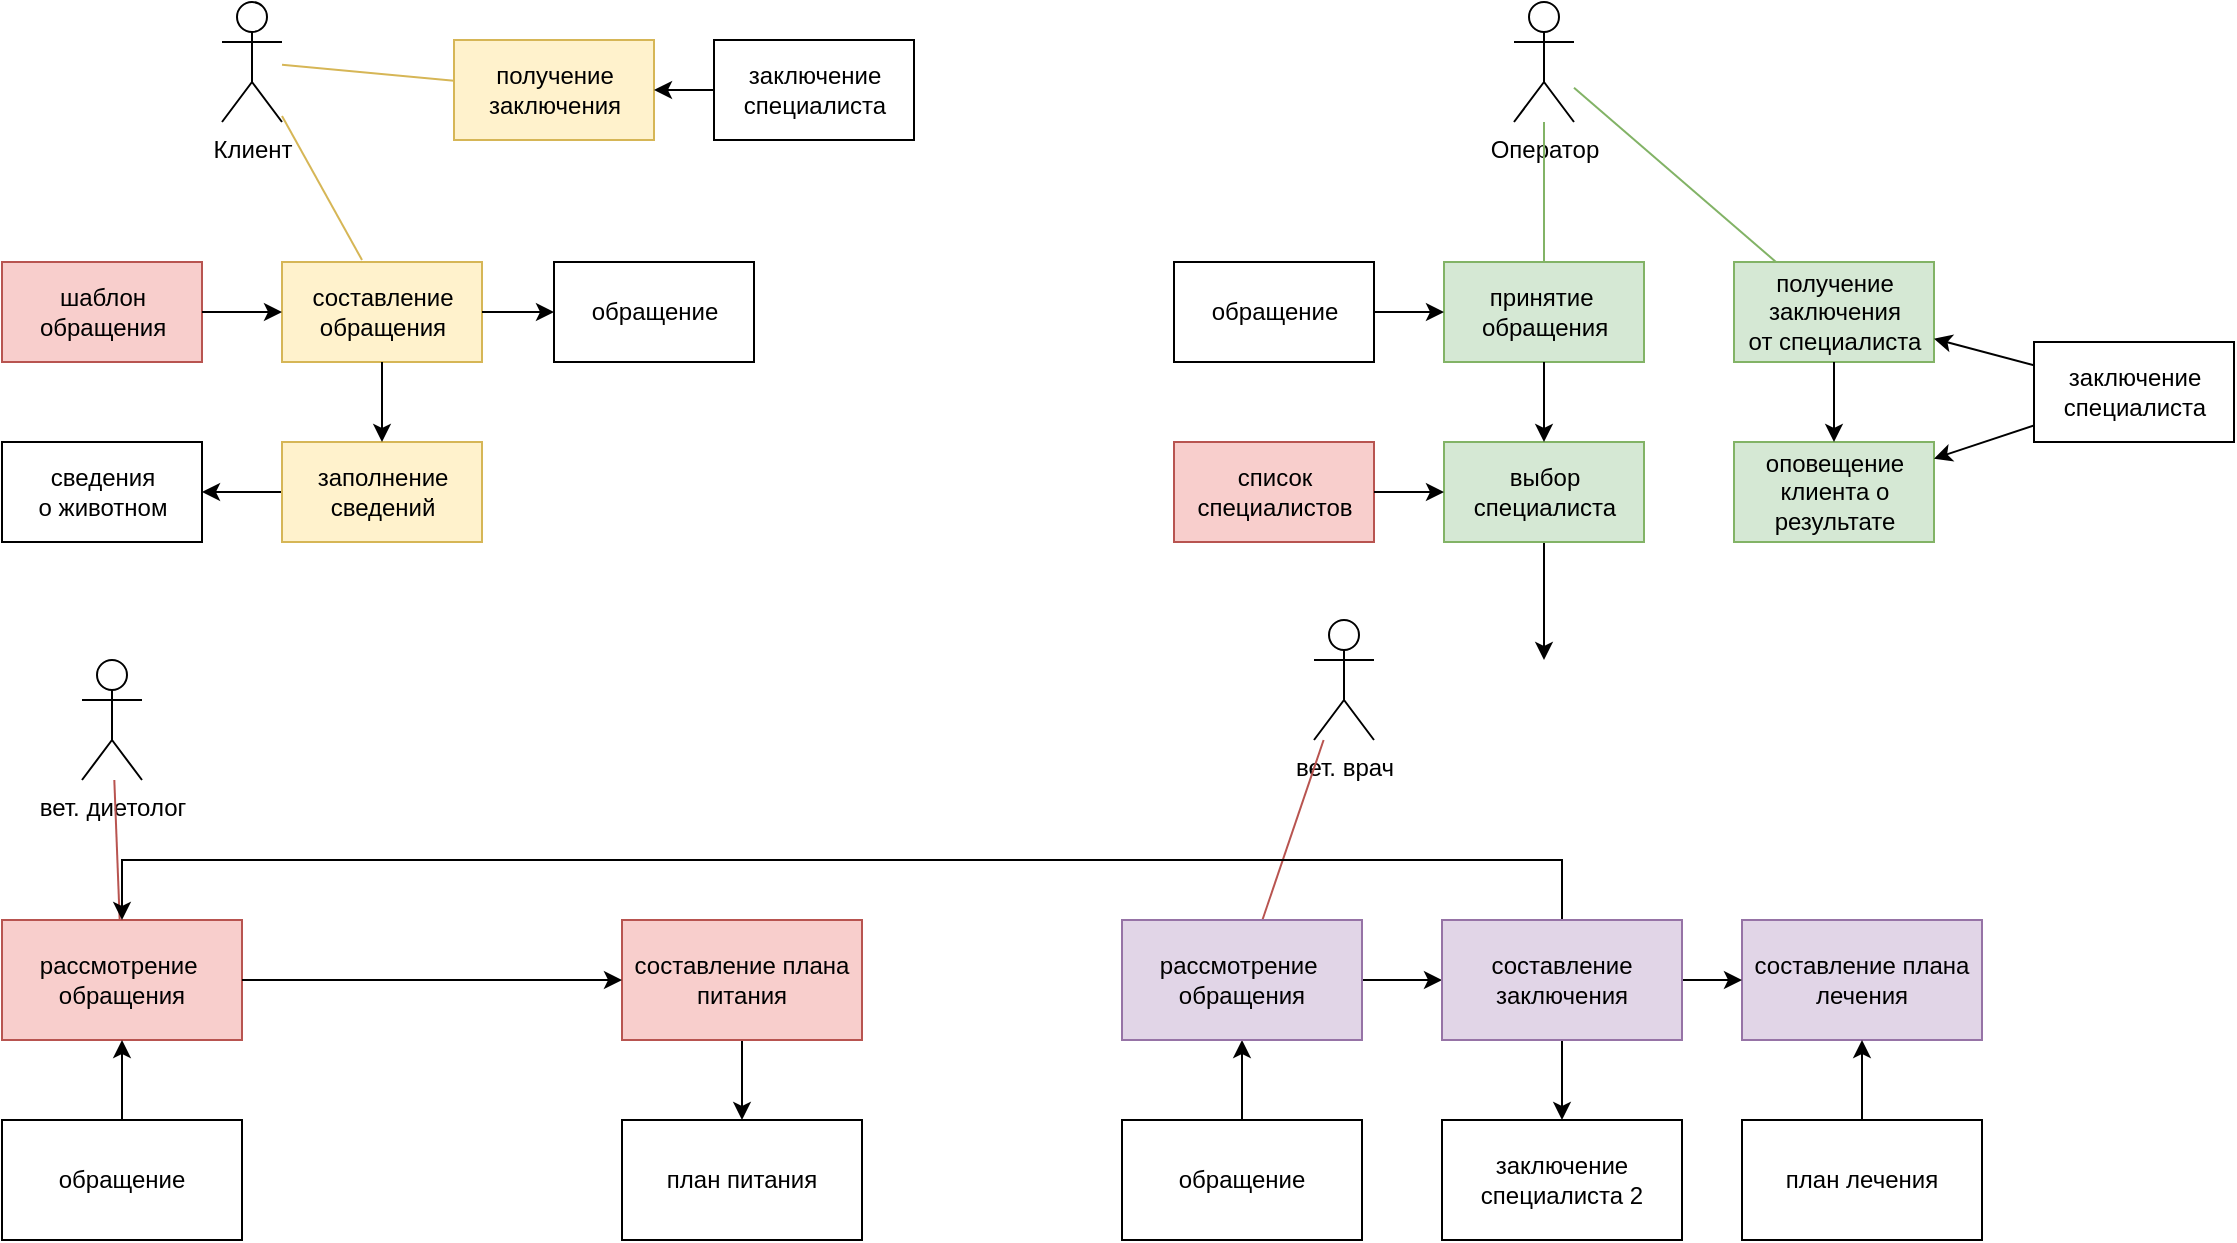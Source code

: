<mxfile version="15.4.3" type="github">
  <diagram id="j2fxM-sFjxdly1YEMKlo" name="Страница 1">
    <mxGraphModel dx="1038" dy="495" grid="1" gridSize="10" guides="1" tooltips="1" connect="1" arrows="1" fold="1" page="1" pageScale="1" pageWidth="1169" pageHeight="1654" math="0" shadow="0">
      <root>
        <mxCell id="0" />
        <mxCell id="1" parent="0" />
        <mxCell id="SkLQpkn3maGRPMSLVxLG-39" value="Клиент" style="shape=umlActor;verticalLabelPosition=bottom;verticalAlign=top;html=1;outlineConnect=0;" parent="1" vertex="1">
          <mxGeometry x="134" y="21" width="30" height="60" as="geometry" />
        </mxCell>
        <mxCell id="SkLQpkn3maGRPMSLVxLG-40" value="составление &lt;br&gt;обращения" style="html=1;dashed=0;whitespace=wrap;fillColor=#fff2cc;strokeColor=#d6b656;" parent="1" vertex="1">
          <mxGeometry x="164" y="151" width="100" height="50" as="geometry" />
        </mxCell>
        <mxCell id="SkLQpkn3maGRPMSLVxLG-41" value="шаблон&lt;br&gt;обращения" style="html=1;dashed=0;whitespace=wrap;fillColor=#f8cecc;strokeColor=#b85450;" parent="1" vertex="1">
          <mxGeometry x="24" y="151" width="100" height="50" as="geometry" />
        </mxCell>
        <mxCell id="1h8o2PvppzxLWvazJ7VE-4" style="edgeStyle=orthogonalEdgeStyle;rounded=0;orthogonalLoop=1;jettySize=auto;html=1;endArrow=classic;endFill=1;" edge="1" parent="1" source="SkLQpkn3maGRPMSLVxLG-42" target="SkLQpkn3maGRPMSLVxLG-43">
          <mxGeometry relative="1" as="geometry" />
        </mxCell>
        <mxCell id="SkLQpkn3maGRPMSLVxLG-42" value="заполнение &lt;br&gt;сведений" style="html=1;dashed=0;whitespace=wrap;fillColor=#fff2cc;strokeColor=#d6b656;" parent="1" vertex="1">
          <mxGeometry x="164" y="241" width="100" height="50" as="geometry" />
        </mxCell>
        <mxCell id="SkLQpkn3maGRPMSLVxLG-43" value="сведения &lt;br&gt;о животном" style="html=1;dashed=0;whitespace=wrap;" parent="1" vertex="1">
          <mxGeometry x="24" y="241" width="100" height="50" as="geometry" />
        </mxCell>
        <mxCell id="SkLQpkn3maGRPMSLVxLG-44" value="" style="endArrow=none;html=1;entryX=0.4;entryY=-0.02;entryDx=0;entryDy=0;entryPerimeter=0;fillColor=#fff2cc;strokeColor=#d6b656;endFill=0;" parent="1" source="SkLQpkn3maGRPMSLVxLG-39" target="SkLQpkn3maGRPMSLVxLG-40" edge="1">
          <mxGeometry width="50" height="50" relative="1" as="geometry">
            <mxPoint x="156" y="91" as="sourcePoint" />
            <mxPoint x="224" y="141" as="targetPoint" />
          </mxGeometry>
        </mxCell>
        <mxCell id="SkLQpkn3maGRPMSLVxLG-46" value="" style="endArrow=classic;html=1;" parent="1" source="SkLQpkn3maGRPMSLVxLG-41" target="SkLQpkn3maGRPMSLVxLG-40" edge="1">
          <mxGeometry width="50" height="50" relative="1" as="geometry">
            <mxPoint x="334" y="161" as="sourcePoint" />
            <mxPoint x="384" y="111" as="targetPoint" />
          </mxGeometry>
        </mxCell>
        <mxCell id="SkLQpkn3maGRPMSLVxLG-47" value="" style="endArrow=classic;html=1;" parent="1" source="SkLQpkn3maGRPMSLVxLG-40" target="SkLQpkn3maGRPMSLVxLG-42" edge="1">
          <mxGeometry width="50" height="50" relative="1" as="geometry">
            <mxPoint x="334" y="161" as="sourcePoint" />
            <mxPoint x="384" y="111" as="targetPoint" />
          </mxGeometry>
        </mxCell>
        <mxCell id="SkLQpkn3maGRPMSLVxLG-49" value="Оператор" style="shape=umlActor;verticalLabelPosition=bottom;verticalAlign=top;html=1;outlineConnect=0;" parent="1" vertex="1">
          <mxGeometry x="780" y="21" width="30" height="60" as="geometry" />
        </mxCell>
        <mxCell id="SkLQpkn3maGRPMSLVxLG-50" value="обращение" style="html=1;dashed=0;whitespace=wrap;" parent="1" vertex="1">
          <mxGeometry x="300" y="151" width="100" height="50" as="geometry" />
        </mxCell>
        <mxCell id="SkLQpkn3maGRPMSLVxLG-51" value="" style="endArrow=classic;html=1;" parent="1" source="SkLQpkn3maGRPMSLVxLG-40" target="SkLQpkn3maGRPMSLVxLG-50" edge="1">
          <mxGeometry width="50" height="50" relative="1" as="geometry">
            <mxPoint x="354" y="181" as="sourcePoint" />
            <mxPoint x="439" y="181" as="targetPoint" />
          </mxGeometry>
        </mxCell>
        <mxCell id="SkLQpkn3maGRPMSLVxLG-52" value="принятие&amp;nbsp;&lt;br&gt;обращения" style="html=1;dashed=0;whitespace=wrap;fillColor=#d5e8d4;strokeColor=#82b366;" parent="1" vertex="1">
          <mxGeometry x="745" y="151" width="100" height="50" as="geometry" />
        </mxCell>
        <mxCell id="SkLQpkn3maGRPMSLVxLG-53" value="обращение" style="html=1;dashed=0;whitespace=wrap;" parent="1" vertex="1">
          <mxGeometry x="610" y="151" width="100" height="50" as="geometry" />
        </mxCell>
        <mxCell id="zxGxXdGogj-dKgFZr41c-1" style="edgeStyle=orthogonalEdgeStyle;rounded=0;orthogonalLoop=1;jettySize=auto;html=1;endArrow=classic;endFill=1;" edge="1" parent="1" source="SkLQpkn3maGRPMSLVxLG-54">
          <mxGeometry relative="1" as="geometry">
            <mxPoint x="795" y="350" as="targetPoint" />
          </mxGeometry>
        </mxCell>
        <mxCell id="SkLQpkn3maGRPMSLVxLG-54" value="выбор &lt;br&gt;специалиста" style="html=1;dashed=0;whitespace=wrap;fillColor=#d5e8d4;strokeColor=#82b366;" parent="1" vertex="1">
          <mxGeometry x="745" y="241" width="100" height="50" as="geometry" />
        </mxCell>
        <mxCell id="SkLQpkn3maGRPMSLVxLG-55" value="список &lt;br&gt;специалистов" style="html=1;dashed=0;whitespace=wrap;fillColor=#f8cecc;strokeColor=#b85450;" parent="1" vertex="1">
          <mxGeometry x="610" y="241" width="100" height="50" as="geometry" />
        </mxCell>
        <mxCell id="SkLQpkn3maGRPMSLVxLG-56" value="" style="endArrow=none;html=1;fillColor=#d5e8d4;strokeColor=#82b366;endFill=0;" parent="1" source="SkLQpkn3maGRPMSLVxLG-49" target="SkLQpkn3maGRPMSLVxLG-52" edge="1">
          <mxGeometry width="50" height="50" relative="1" as="geometry">
            <mxPoint x="540" y="220" as="sourcePoint" />
            <mxPoint x="590" y="170" as="targetPoint" />
          </mxGeometry>
        </mxCell>
        <mxCell id="SkLQpkn3maGRPMSLVxLG-57" value="" style="endArrow=classic;html=1;" parent="1" source="SkLQpkn3maGRPMSLVxLG-52" target="SkLQpkn3maGRPMSLVxLG-54" edge="1">
          <mxGeometry width="50" height="50" relative="1" as="geometry">
            <mxPoint x="540" y="280" as="sourcePoint" />
            <mxPoint x="590" y="230" as="targetPoint" />
          </mxGeometry>
        </mxCell>
        <mxCell id="SkLQpkn3maGRPMSLVxLG-58" value="" style="endArrow=classic;html=1;" parent="1" source="SkLQpkn3maGRPMSLVxLG-55" target="SkLQpkn3maGRPMSLVxLG-54" edge="1">
          <mxGeometry width="50" height="50" relative="1" as="geometry">
            <mxPoint x="540" y="220" as="sourcePoint" />
            <mxPoint x="590" y="170" as="targetPoint" />
          </mxGeometry>
        </mxCell>
        <mxCell id="SkLQpkn3maGRPMSLVxLG-59" value="" style="endArrow=classic;html=1;" parent="1" source="SkLQpkn3maGRPMSLVxLG-53" target="SkLQpkn3maGRPMSLVxLG-52" edge="1">
          <mxGeometry width="50" height="50" relative="1" as="geometry">
            <mxPoint x="590" y="230" as="sourcePoint" />
            <mxPoint x="610" y="210" as="targetPoint" />
          </mxGeometry>
        </mxCell>
        <mxCell id="SkLQpkn3maGRPMSLVxLG-60" value="получение &lt;br&gt;заключения" style="html=1;dashed=0;whitespace=wrap;fillColor=#fff2cc;strokeColor=#d6b656;" parent="1" vertex="1">
          <mxGeometry x="250" y="40" width="100" height="50" as="geometry" />
        </mxCell>
        <mxCell id="SkLQpkn3maGRPMSLVxLG-61" value="заключение&lt;br&gt;специалиста" style="html=1;dashed=0;whitespace=wrap;fillColor=#ffffff;strokeColor=#000000;" parent="1" vertex="1">
          <mxGeometry x="380" y="40" width="100" height="50" as="geometry" />
        </mxCell>
        <mxCell id="SkLQpkn3maGRPMSLVxLG-62" value="" style="endArrow=none;html=1;fillColor=#fff2cc;strokeColor=#d6b656;endFill=0;" parent="1" source="SkLQpkn3maGRPMSLVxLG-39" target="SkLQpkn3maGRPMSLVxLG-60" edge="1">
          <mxGeometry width="50" height="50" relative="1" as="geometry">
            <mxPoint x="310" y="210" as="sourcePoint" />
            <mxPoint x="360" y="160" as="targetPoint" />
          </mxGeometry>
        </mxCell>
        <mxCell id="SkLQpkn3maGRPMSLVxLG-63" value="" style="endArrow=classic;html=1;" parent="1" source="SkLQpkn3maGRPMSLVxLG-61" target="SkLQpkn3maGRPMSLVxLG-60" edge="1">
          <mxGeometry width="50" height="50" relative="1" as="geometry">
            <mxPoint x="360" y="160" as="sourcePoint" />
            <mxPoint x="310" y="210" as="targetPoint" />
          </mxGeometry>
        </mxCell>
        <mxCell id="SkLQpkn3maGRPMSLVxLG-64" value="получение&lt;br&gt;&amp;nbsp;заключения&amp;nbsp;&lt;br&gt;от специалиста" style="html=1;dashed=0;whitespace=wrap;fillColor=#d5e8d4;strokeColor=#82b366;" parent="1" vertex="1">
          <mxGeometry x="890" y="151" width="100" height="50" as="geometry" />
        </mxCell>
        <mxCell id="SkLQpkn3maGRPMSLVxLG-65" value="заключение &lt;br&gt;специалиста" style="html=1;dashed=0;whitespace=wrap;" parent="1" vertex="1">
          <mxGeometry x="1040" y="191" width="100" height="50" as="geometry" />
        </mxCell>
        <mxCell id="SkLQpkn3maGRPMSLVxLG-66" value="оповещение &lt;br&gt;клиента о &lt;br&gt;результате" style="html=1;dashed=0;whitespace=wrap;fillColor=#d5e8d4;strokeColor=#82b366;" parent="1" vertex="1">
          <mxGeometry x="890" y="241" width="100" height="50" as="geometry" />
        </mxCell>
        <mxCell id="SkLQpkn3maGRPMSLVxLG-67" value="" style="endArrow=classic;html=1;" parent="1" source="SkLQpkn3maGRPMSLVxLG-65" target="SkLQpkn3maGRPMSLVxLG-64" edge="1">
          <mxGeometry width="50" height="50" relative="1" as="geometry">
            <mxPoint x="680" y="190" as="sourcePoint" />
            <mxPoint x="730" y="140" as="targetPoint" />
          </mxGeometry>
        </mxCell>
        <mxCell id="SkLQpkn3maGRPMSLVxLG-68" value="" style="endArrow=classic;html=1;" parent="1" source="SkLQpkn3maGRPMSLVxLG-65" target="SkLQpkn3maGRPMSLVxLG-66" edge="1">
          <mxGeometry width="50" height="50" relative="1" as="geometry">
            <mxPoint x="680" y="190" as="sourcePoint" />
            <mxPoint x="730" y="140" as="targetPoint" />
          </mxGeometry>
        </mxCell>
        <mxCell id="SkLQpkn3maGRPMSLVxLG-69" value="" style="endArrow=none;html=1;fillColor=#d5e8d4;strokeColor=#82b366;endFill=0;" parent="1" source="SkLQpkn3maGRPMSLVxLG-49" target="SkLQpkn3maGRPMSLVxLG-64" edge="1">
          <mxGeometry width="50" height="50" relative="1" as="geometry">
            <mxPoint x="830" y="190" as="sourcePoint" />
            <mxPoint x="880" y="140" as="targetPoint" />
          </mxGeometry>
        </mxCell>
        <mxCell id="SkLQpkn3maGRPMSLVxLG-71" value="вет. диетолог" style="shape=umlActor;verticalLabelPosition=bottom;verticalAlign=top;html=1;outlineConnect=0;" parent="1" vertex="1">
          <mxGeometry x="64" y="350" width="30" height="60" as="geometry" />
        </mxCell>
        <mxCell id="SkLQpkn3maGRPMSLVxLG-72" value="рассмотрение&amp;nbsp;&lt;br&gt;обращения" style="rounded=0;whiteSpace=wrap;html=1;fillColor=#f8cecc;strokeColor=#b85450;" parent="1" vertex="1">
          <mxGeometry x="24" y="480" width="120" height="60" as="geometry" />
        </mxCell>
        <mxCell id="zxGxXdGogj-dKgFZr41c-2" style="edgeStyle=orthogonalEdgeStyle;rounded=0;orthogonalLoop=1;jettySize=auto;html=1;endArrow=classic;endFill=1;" edge="1" parent="1" source="SkLQpkn3maGRPMSLVxLG-74" target="SkLQpkn3maGRPMSLVxLG-77">
          <mxGeometry relative="1" as="geometry" />
        </mxCell>
        <mxCell id="SkLQpkn3maGRPMSLVxLG-74" value="составление плана питания" style="rounded=0;whiteSpace=wrap;html=1;fillColor=#f8cecc;strokeColor=#b85450;" parent="1" vertex="1">
          <mxGeometry x="334" y="480" width="120" height="60" as="geometry" />
        </mxCell>
        <mxCell id="SkLQpkn3maGRPMSLVxLG-75" value="обращение" style="rounded=0;whiteSpace=wrap;html=1;" parent="1" vertex="1">
          <mxGeometry x="24" y="580" width="120" height="60" as="geometry" />
        </mxCell>
        <mxCell id="SkLQpkn3maGRPMSLVxLG-77" value="план питания" style="rounded=0;whiteSpace=wrap;html=1;" parent="1" vertex="1">
          <mxGeometry x="334" y="580" width="120" height="60" as="geometry" />
        </mxCell>
        <mxCell id="SkLQpkn3maGRPMSLVxLG-78" value="" style="endArrow=classic;html=1;" parent="1" source="SkLQpkn3maGRPMSLVxLG-75" target="SkLQpkn3maGRPMSLVxLG-72" edge="1">
          <mxGeometry width="50" height="50" relative="1" as="geometry">
            <mxPoint x="234" y="380" as="sourcePoint" />
            <mxPoint x="284" y="330" as="targetPoint" />
          </mxGeometry>
        </mxCell>
        <mxCell id="SkLQpkn3maGRPMSLVxLG-79" value="" style="endArrow=classic;html=1;" parent="1" source="SkLQpkn3maGRPMSLVxLG-72" target="SkLQpkn3maGRPMSLVxLG-74" edge="1">
          <mxGeometry width="50" height="50" relative="1" as="geometry">
            <mxPoint x="394" y="410" as="sourcePoint" />
            <mxPoint x="184" y="510" as="targetPoint" />
          </mxGeometry>
        </mxCell>
        <mxCell id="SkLQpkn3maGRPMSLVxLG-84" value="" style="endArrow=classic;html=1;" parent="1" source="SkLQpkn3maGRPMSLVxLG-64" target="SkLQpkn3maGRPMSLVxLG-66" edge="1">
          <mxGeometry width="50" height="50" relative="1" as="geometry">
            <mxPoint x="720" y="240" as="sourcePoint" />
            <mxPoint x="770" y="190" as="targetPoint" />
          </mxGeometry>
        </mxCell>
        <mxCell id="SkLQpkn3maGRPMSLVxLG-85" value="" style="endArrow=none;html=1;fillColor=#f8cecc;strokeColor=#b85450;endFill=0;" parent="1" source="SkLQpkn3maGRPMSLVxLG-71" target="SkLQpkn3maGRPMSLVxLG-72" edge="1">
          <mxGeometry width="50" height="50" relative="1" as="geometry">
            <mxPoint x="4.004" y="420" as="sourcePoint" />
            <mxPoint x="6.696" y="490" as="targetPoint" />
          </mxGeometry>
        </mxCell>
        <mxCell id="SkLQpkn3maGRPMSLVxLG-86" value="вет. врач" style="shape=umlActor;verticalLabelPosition=bottom;verticalAlign=top;html=1;outlineConnect=0;" parent="1" vertex="1">
          <mxGeometry x="680" y="330" width="30" height="60" as="geometry" />
        </mxCell>
        <mxCell id="SkLQpkn3maGRPMSLVxLG-87" value="рассмотрение&amp;nbsp;&lt;br&gt;обращения" style="rounded=0;whiteSpace=wrap;html=1;fillColor=#f8cecc;strokeColor=#b85450;" parent="1" vertex="1">
          <mxGeometry x="584" y="480" width="120" height="60" as="geometry" />
        </mxCell>
        <mxCell id="SkLQpkn3maGRPMSLVxLG-88" value="составление заключения" style="rounded=0;whiteSpace=wrap;html=1;fillColor=#f8cecc;strokeColor=#b85450;" parent="1" vertex="1">
          <mxGeometry x="744" y="480" width="120" height="60" as="geometry" />
        </mxCell>
        <mxCell id="SkLQpkn3maGRPMSLVxLG-89" value="составление плана лечения" style="rounded=0;whiteSpace=wrap;html=1;fillColor=#e1d5e7;strokeColor=#9673a6;" parent="1" vertex="1">
          <mxGeometry x="894" y="480" width="120" height="60" as="geometry" />
        </mxCell>
        <mxCell id="SkLQpkn3maGRPMSLVxLG-90" value="готовое обращение" style="rounded=0;whiteSpace=wrap;html=1;fillColor=#f8cecc;strokeColor=#b85450;" parent="1" vertex="1">
          <mxGeometry x="584" y="580" width="120" height="60" as="geometry" />
        </mxCell>
        <mxCell id="SkLQpkn3maGRPMSLVxLG-91" value="заключение специалиста 2" style="rounded=0;whiteSpace=wrap;html=1;" parent="1" vertex="1">
          <mxGeometry x="744" y="580" width="120" height="60" as="geometry" />
        </mxCell>
        <mxCell id="SkLQpkn3maGRPMSLVxLG-92" value="план лечения" style="rounded=0;whiteSpace=wrap;html=1;" parent="1" vertex="1">
          <mxGeometry x="894" y="580" width="120" height="60" as="geometry" />
        </mxCell>
        <mxCell id="SkLQpkn3maGRPMSLVxLG-93" value="" style="endArrow=classic;html=1;" parent="1" source="SkLQpkn3maGRPMSLVxLG-90" target="SkLQpkn3maGRPMSLVxLG-87" edge="1">
          <mxGeometry width="50" height="50" relative="1" as="geometry">
            <mxPoint x="794" y="380" as="sourcePoint" />
            <mxPoint x="844" y="330" as="targetPoint" />
          </mxGeometry>
        </mxCell>
        <mxCell id="SkLQpkn3maGRPMSLVxLG-94" value="" style="endArrow=classic;html=1;" parent="1" source="SkLQpkn3maGRPMSLVxLG-87" target="SkLQpkn3maGRPMSLVxLG-88" edge="1">
          <mxGeometry width="50" height="50" relative="1" as="geometry">
            <mxPoint x="954" y="410" as="sourcePoint" />
            <mxPoint x="1004" y="360" as="targetPoint" />
          </mxGeometry>
        </mxCell>
        <mxCell id="SkLQpkn3maGRPMSLVxLG-95" value="" style="endArrow=classic;html=1;exitX=0.5;exitY=1;exitDx=0;exitDy=0;" parent="1" source="SkLQpkn3maGRPMSLVxLG-88" target="SkLQpkn3maGRPMSLVxLG-91" edge="1">
          <mxGeometry width="50" height="50" relative="1" as="geometry">
            <mxPoint x="714" y="490" as="sourcePoint" />
            <mxPoint x="764" y="440" as="targetPoint" />
          </mxGeometry>
        </mxCell>
        <mxCell id="SkLQpkn3maGRPMSLVxLG-96" value="" style="endArrow=classic;html=1;" parent="1" source="SkLQpkn3maGRPMSLVxLG-88" target="SkLQpkn3maGRPMSLVxLG-89" edge="1">
          <mxGeometry width="50" height="50" relative="1" as="geometry">
            <mxPoint x="874" y="340" as="sourcePoint" />
            <mxPoint x="924" y="290" as="targetPoint" />
          </mxGeometry>
        </mxCell>
        <mxCell id="SkLQpkn3maGRPMSLVxLG-97" value="" style="endArrow=classic;html=1;" parent="1" source="SkLQpkn3maGRPMSLVxLG-92" target="SkLQpkn3maGRPMSLVxLG-89" edge="1">
          <mxGeometry width="50" height="50" relative="1" as="geometry">
            <mxPoint x="1054" y="320" as="sourcePoint" />
            <mxPoint x="1004" y="370" as="targetPoint" />
          </mxGeometry>
        </mxCell>
        <mxCell id="SkLQpkn3maGRPMSLVxLG-98" value="" style="endArrow=none;html=1;fillColor=#f8cecc;strokeColor=#b85450;endFill=0;" parent="1" source="SkLQpkn3maGRPMSLVxLG-86" target="SkLQpkn3maGRPMSLVxLG-87" edge="1">
          <mxGeometry width="50" height="50" relative="1" as="geometry">
            <mxPoint x="564.004" y="420" as="sourcePoint" />
            <mxPoint x="566.696" y="490" as="targetPoint" />
          </mxGeometry>
        </mxCell>
        <mxCell id="SkLQpkn3maGRPMSLVxLG-100" value="рассмотрение&amp;nbsp;&lt;br&gt;обращения" style="rounded=0;whiteSpace=wrap;html=1;fillColor=#e1d5e7;strokeColor=#9673a6;" parent="1" vertex="1">
          <mxGeometry x="584" y="480" width="120" height="60" as="geometry" />
        </mxCell>
        <mxCell id="SkLQpkn3maGRPMSLVxLG-101" value="обращение" style="rounded=0;whiteSpace=wrap;html=1;" parent="1" vertex="1">
          <mxGeometry x="584" y="580" width="120" height="60" as="geometry" />
        </mxCell>
        <mxCell id="zxGxXdGogj-dKgFZr41c-3" style="edgeStyle=orthogonalEdgeStyle;rounded=0;orthogonalLoop=1;jettySize=auto;html=1;endArrow=classic;endFill=1;" edge="1" parent="1" source="SkLQpkn3maGRPMSLVxLG-102" target="SkLQpkn3maGRPMSLVxLG-72">
          <mxGeometry relative="1" as="geometry">
            <Array as="points">
              <mxPoint x="804" y="450" />
              <mxPoint x="84" y="450" />
            </Array>
          </mxGeometry>
        </mxCell>
        <mxCell id="SkLQpkn3maGRPMSLVxLG-102" value="составление заключения" style="rounded=0;whiteSpace=wrap;html=1;fillColor=#e1d5e7;strokeColor=#9673a6;" parent="1" vertex="1">
          <mxGeometry x="744" y="480" width="120" height="60" as="geometry" />
        </mxCell>
      </root>
    </mxGraphModel>
  </diagram>
</mxfile>
